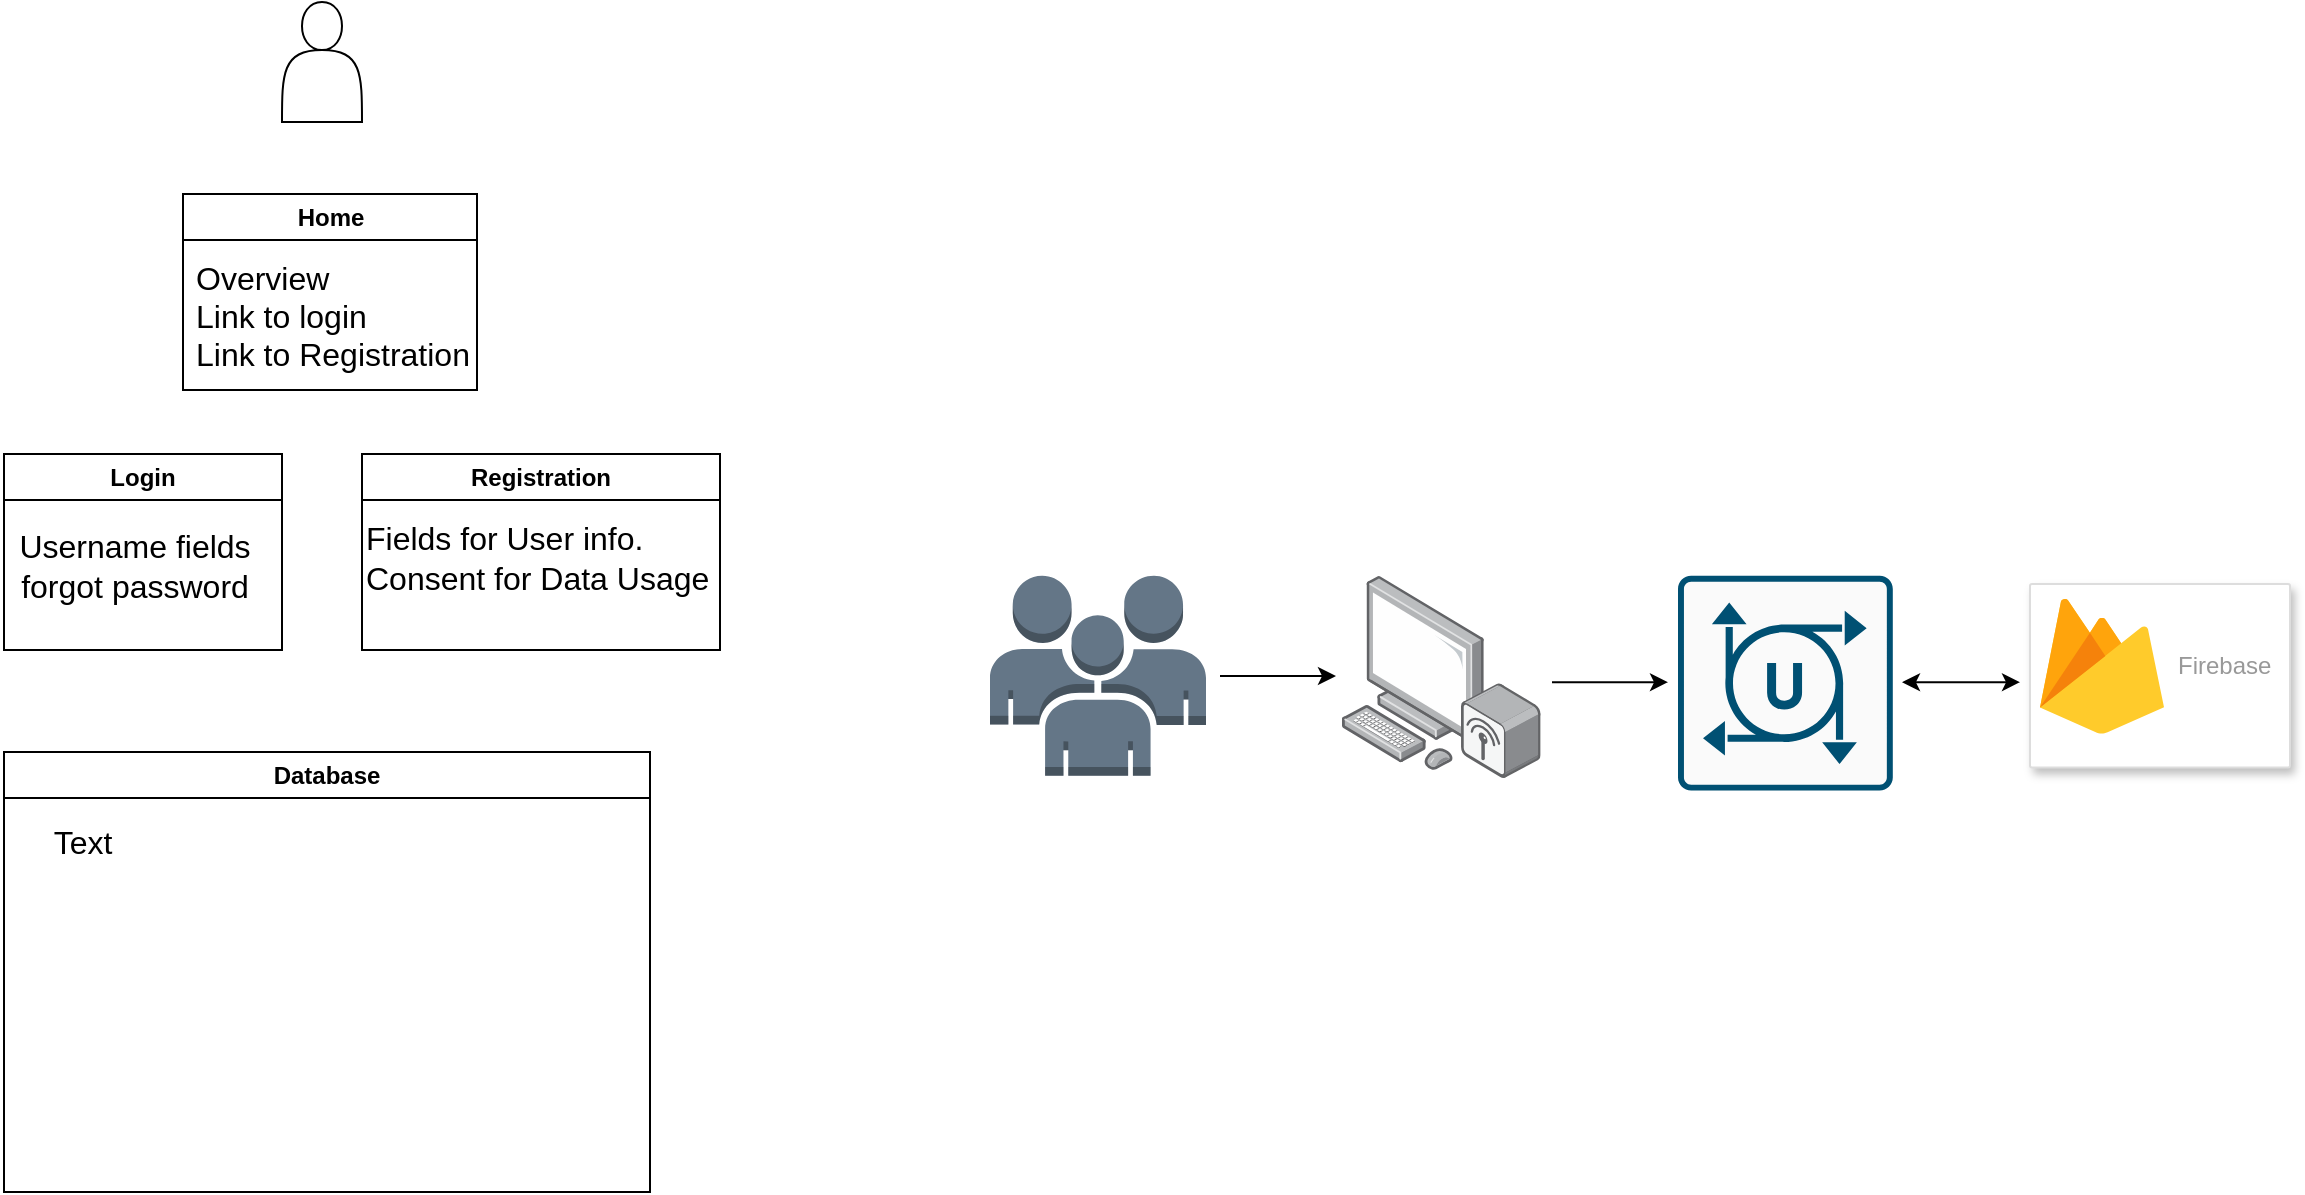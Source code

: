 <mxfile version="24.7.17">
  <diagram name="Page-1" id="ouPPqVYWVj_6R3psdxhQ">
    <mxGraphModel dx="739" dy="1179" grid="0" gridSize="10" guides="1" tooltips="1" connect="1" arrows="1" fold="1" page="0" pageScale="1" pageWidth="850" pageHeight="1100" math="0" shadow="0">
      <root>
        <mxCell id="0" />
        <mxCell id="1" parent="0" />
        <mxCell id="oabWI8DTtVUbQuIUZGR3-3" value="" style="shape=actor;whiteSpace=wrap;html=1;" parent="1" vertex="1">
          <mxGeometry x="221" y="-51" width="40" height="60" as="geometry" />
        </mxCell>
        <mxCell id="oabWI8DTtVUbQuIUZGR3-4" value="Home" style="swimlane;whiteSpace=wrap;html=1;" parent="1" vertex="1">
          <mxGeometry x="171.5" y="45" width="147" height="98" as="geometry" />
        </mxCell>
        <mxCell id="oabWI8DTtVUbQuIUZGR3-6" value="Overview&lt;div&gt;Link to login&lt;/div&gt;&lt;div&gt;Link to Registration&lt;/div&gt;" style="text;html=1;align=left;verticalAlign=middle;resizable=0;points=[];autosize=1;strokeColor=none;fillColor=none;fontSize=16;" parent="oabWI8DTtVUbQuIUZGR3-4" vertex="1">
          <mxGeometry x="4.5" y="26" width="155" height="70" as="geometry" />
        </mxCell>
        <mxCell id="oabWI8DTtVUbQuIUZGR3-5" value="Registration" style="swimlane;whiteSpace=wrap;html=1;" parent="1" vertex="1">
          <mxGeometry x="261" y="175" width="179" height="98" as="geometry" />
        </mxCell>
        <mxCell id="oabWI8DTtVUbQuIUZGR3-8" value="Fields for User info.&lt;div&gt;Consent for Data Usage&lt;/div&gt;" style="text;html=1;align=left;verticalAlign=middle;resizable=0;points=[];autosize=1;strokeColor=none;fillColor=none;fontSize=16;" parent="oabWI8DTtVUbQuIUZGR3-5" vertex="1">
          <mxGeometry y="27" width="190" height="50" as="geometry" />
        </mxCell>
        <mxCell id="oabWI8DTtVUbQuIUZGR3-7" value="Login" style="swimlane;whiteSpace=wrap;html=1;" parent="1" vertex="1">
          <mxGeometry x="82" y="175" width="139" height="98" as="geometry" />
        </mxCell>
        <mxCell id="oabWI8DTtVUbQuIUZGR3-9" value="Username fields&lt;div&gt;forgot password&lt;/div&gt;" style="text;html=1;align=center;verticalAlign=middle;resizable=0;points=[];autosize=1;strokeColor=none;fillColor=none;fontSize=16;" parent="oabWI8DTtVUbQuIUZGR3-7" vertex="1">
          <mxGeometry x="-2" y="31" width="134" height="50" as="geometry" />
        </mxCell>
        <mxCell id="Rm-EXwJDXYBnDl4J9TMp-1" value="Database" style="swimlane;whiteSpace=wrap;html=1;" vertex="1" parent="1">
          <mxGeometry x="82" y="324" width="323" height="220" as="geometry" />
        </mxCell>
        <mxCell id="Rm-EXwJDXYBnDl4J9TMp-2" value="Text" style="text;html=1;align=center;verticalAlign=middle;resizable=0;points=[];autosize=1;strokeColor=none;fillColor=none;fontSize=16;" vertex="1" parent="Rm-EXwJDXYBnDl4J9TMp-1">
          <mxGeometry x="15" y="29" width="47" height="31" as="geometry" />
        </mxCell>
        <mxCell id="Rm-EXwJDXYBnDl4J9TMp-4" value="" style="image;points=[];aspect=fixed;html=1;align=center;shadow=0;dashed=0;image=img/lib/allied_telesis/computer_and_terminals/Personal_Computer_Wireless.svg;imageBackground=none;" vertex="1" parent="1">
          <mxGeometry x="751" y="235.9" width="99.31" height="101.2" as="geometry" />
        </mxCell>
        <mxCell id="Rm-EXwJDXYBnDl4J9TMp-6" value="" style="whiteSpace=wrap;html=1;aspect=fixed;sketch=0;points=[[0.015,0.015,0],[0.985,0.015,0],[0.985,0.985,0],[0.015,0.985,0],[0.25,0,0],[0.5,0,0],[0.75,0,0],[1,0.25,0],[1,0.5,0],[1,0.75,0],[0.75,1,0],[0.5,1,0],[0.25,1,0],[0,0.75,0],[0,0.5,0],[0,0.25,0]];verticalLabelPosition=bottom;verticalAlign=top;pointerEvents=1;shape=mxgraph.cisco19.rect;prIcon=unity;fillColor=#FAFAFA;strokeColor=#005073;" vertex="1" parent="1">
          <mxGeometry x="919" y="235.9" width="107.4" height="107.4" as="geometry" />
        </mxCell>
        <mxCell id="Rm-EXwJDXYBnDl4J9TMp-10" value="" style="strokeColor=#dddddd;shadow=1;strokeWidth=1;rounded=1;absoluteArcSize=1;arcSize=2;" vertex="1" parent="1">
          <mxGeometry x="1095" y="240.05" width="130" height="91.7" as="geometry" />
        </mxCell>
        <mxCell id="Rm-EXwJDXYBnDl4J9TMp-11" value="Firebase" style="sketch=0;dashed=0;connectable=0;html=1;fillColor=#5184F3;strokeColor=none;shape=mxgraph.gcp2.firebase;part=1;labelPosition=right;verticalLabelPosition=middle;align=left;verticalAlign=middle;spacingLeft=5;fontColor=#999999;fontSize=12;" vertex="1" parent="Rm-EXwJDXYBnDl4J9TMp-10">
          <mxGeometry width="62" height="68" relative="1" as="geometry">
            <mxPoint x="5" y="7" as="offset" />
          </mxGeometry>
        </mxCell>
        <mxCell id="Rm-EXwJDXYBnDl4J9TMp-15" value="" style="outlineConnect=0;dashed=0;verticalLabelPosition=bottom;verticalAlign=top;align=center;html=1;shape=mxgraph.aws3.users;fillColor=#647687;fontColor=#ffffff;strokeColor=#314354;" vertex="1" parent="1">
          <mxGeometry x="575" y="235.9" width="108" height="100" as="geometry" />
        </mxCell>
        <mxCell id="Rm-EXwJDXYBnDl4J9TMp-16" value="" style="endArrow=classic;startArrow=classic;html=1;rounded=0;" edge="1" parent="1">
          <mxGeometry width="50" height="50" relative="1" as="geometry">
            <mxPoint x="1031" y="289.1" as="sourcePoint" />
            <mxPoint x="1090" y="289.1" as="targetPoint" />
          </mxGeometry>
        </mxCell>
        <mxCell id="Rm-EXwJDXYBnDl4J9TMp-17" value="" style="endArrow=classic;html=1;rounded=0;" edge="1" parent="1">
          <mxGeometry width="50" height="50" relative="1" as="geometry">
            <mxPoint x="856" y="289.1" as="sourcePoint" />
            <mxPoint x="914" y="289.1" as="targetPoint" />
          </mxGeometry>
        </mxCell>
        <mxCell id="Rm-EXwJDXYBnDl4J9TMp-18" value="" style="endArrow=classic;html=1;rounded=0;" edge="1" parent="1">
          <mxGeometry width="50" height="50" relative="1" as="geometry">
            <mxPoint x="690" y="286" as="sourcePoint" />
            <mxPoint x="748" y="286" as="targetPoint" />
          </mxGeometry>
        </mxCell>
      </root>
    </mxGraphModel>
  </diagram>
</mxfile>
